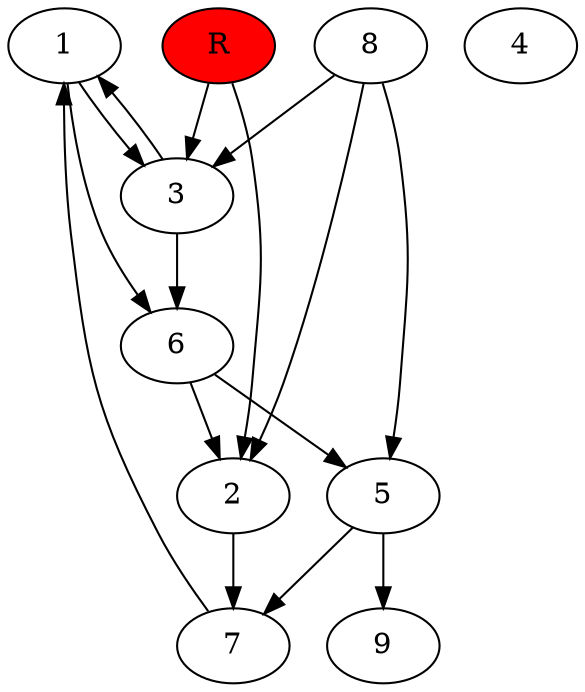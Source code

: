 digraph prb2364 {
	1
	2
	3
	4
	5
	6
	7
	8
	R [fillcolor="#ff0000" style=filled]
	1 -> 3
	1 -> 6
	2 -> 7
	3 -> 1
	3 -> 6
	5 -> 7
	5 -> 9
	6 -> 2
	6 -> 5
	7 -> 1
	8 -> 2
	8 -> 3
	8 -> 5
	R -> 2
	R -> 3
}
